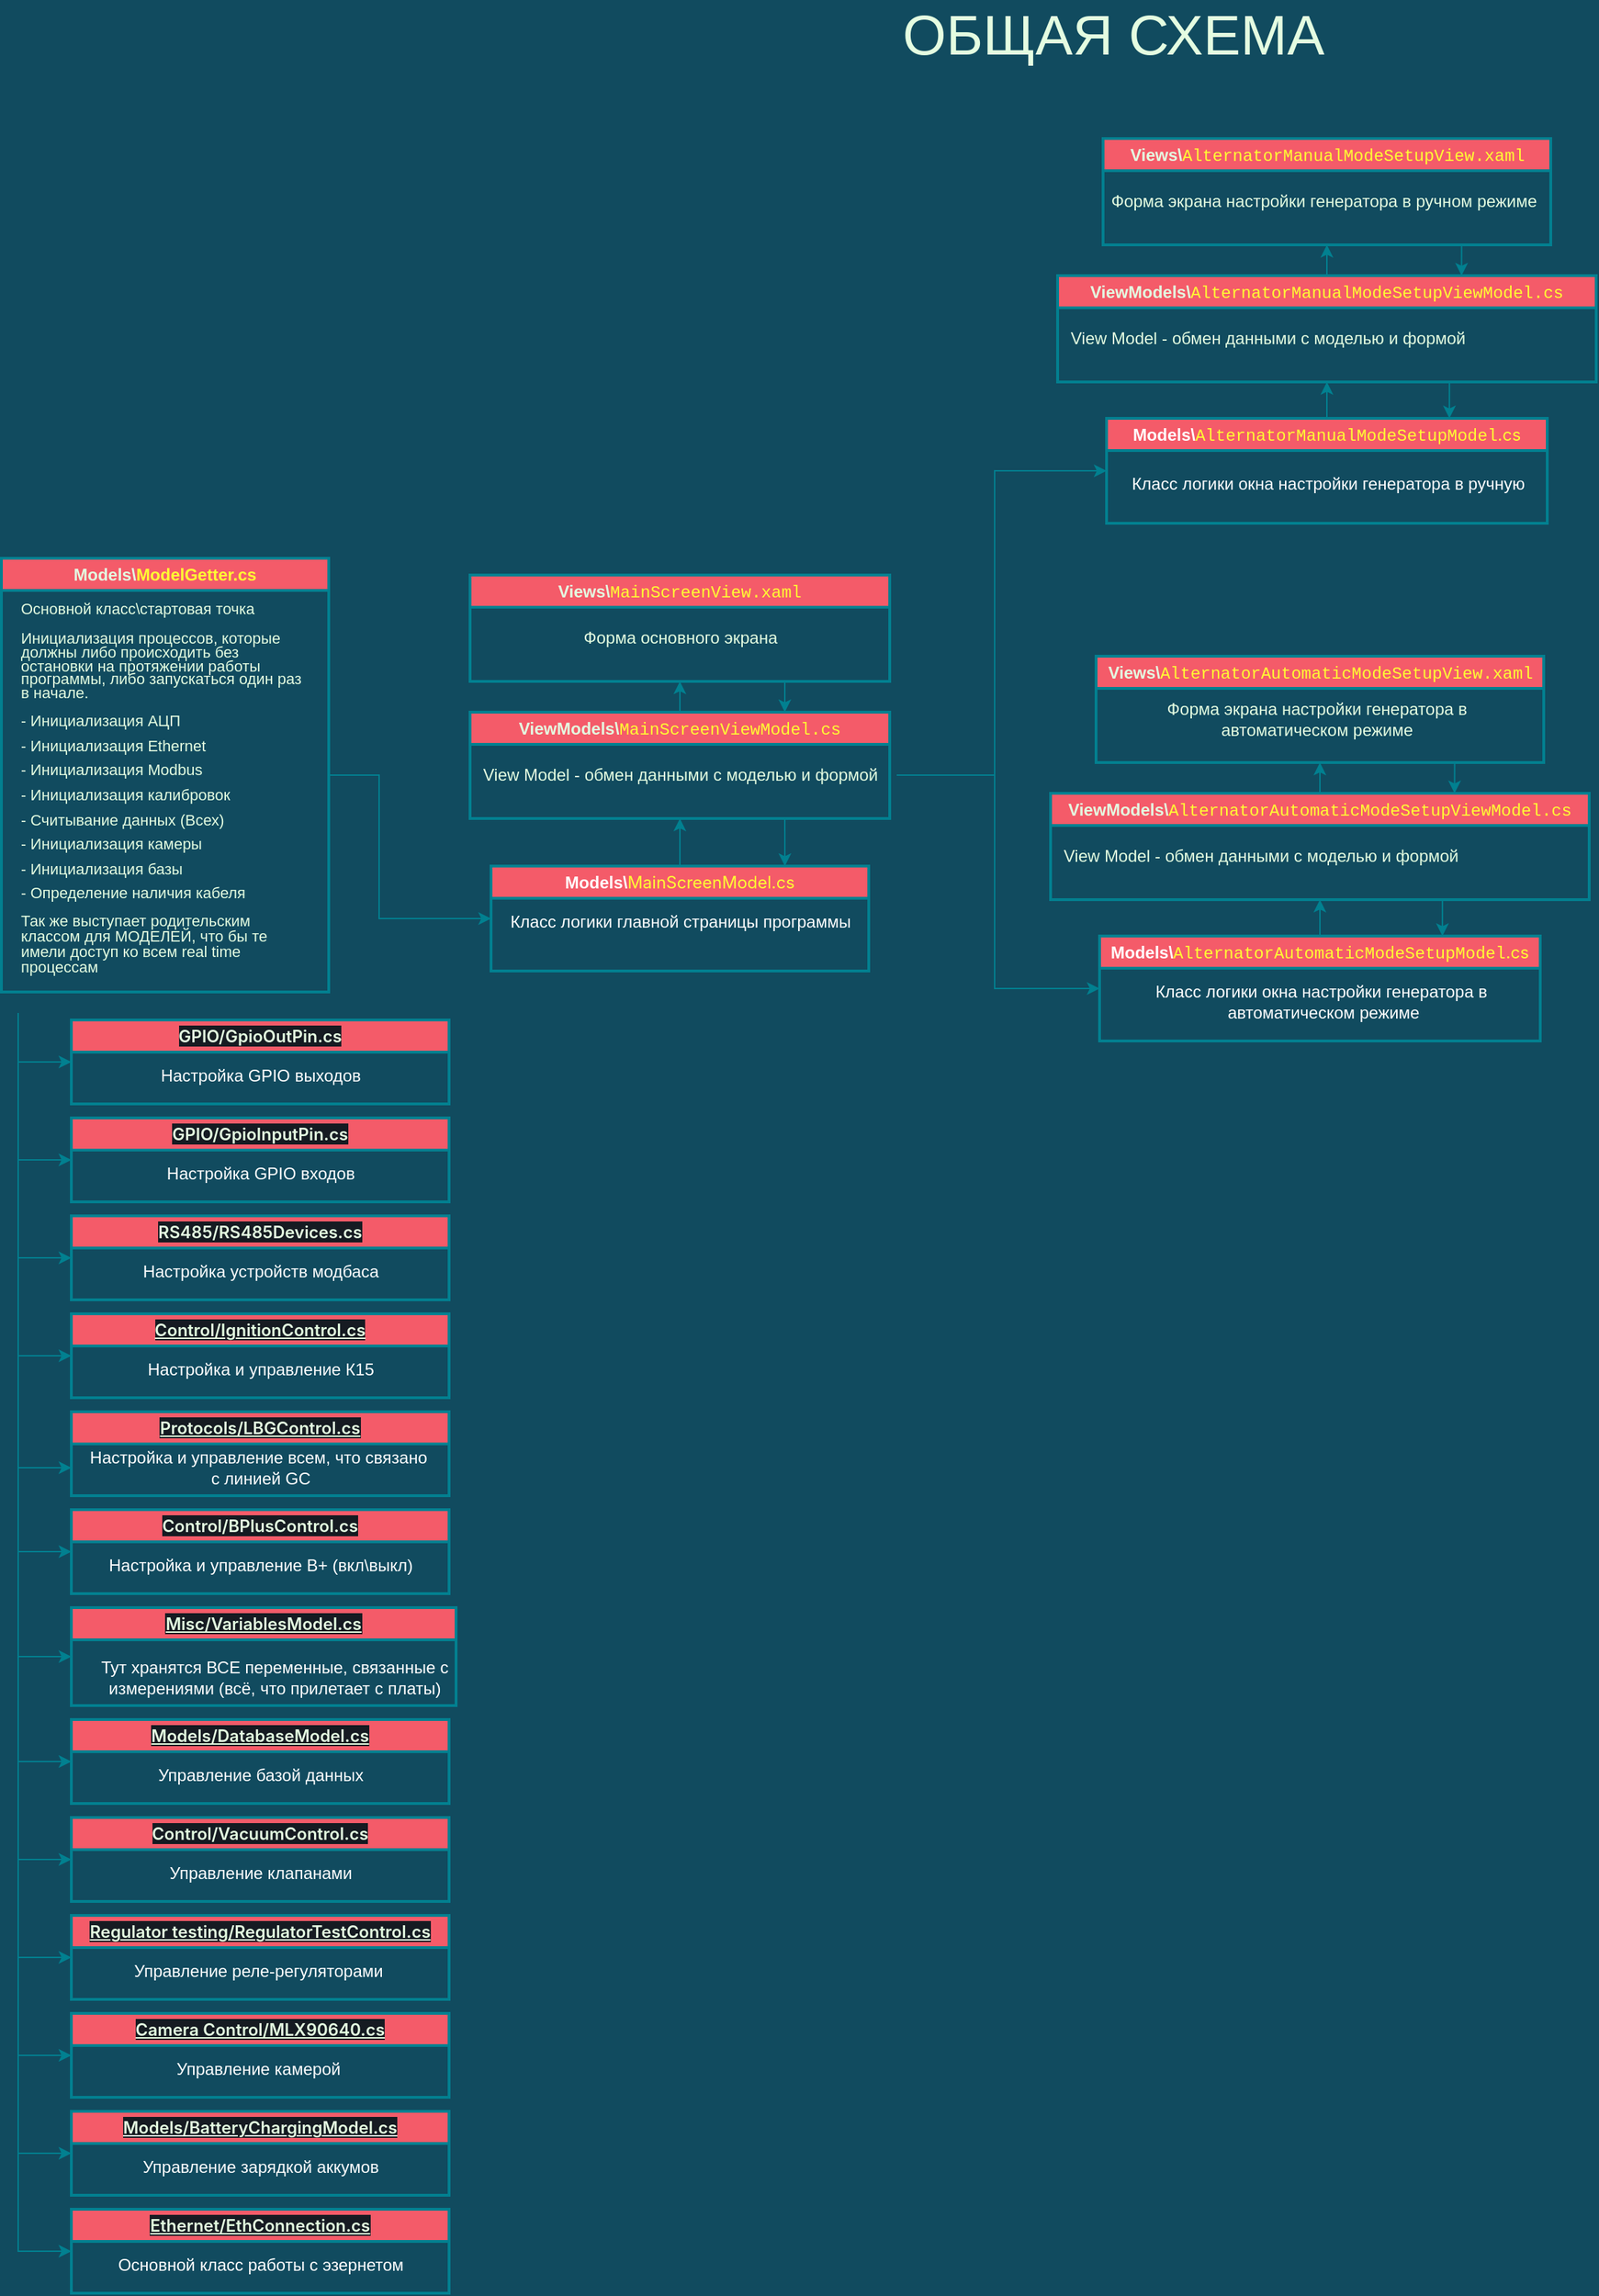 <mxfile version="20.6.0" type="github">
  <diagram id="C5RBs43oDa-KdzZeNtuy" name="Page-1">
    <mxGraphModel dx="2185" dy="756" grid="1" gridSize="10" guides="1" tooltips="1" connect="1" arrows="1" fold="1" page="1" pageScale="1" pageWidth="827" pageHeight="1169" background="#114B5F" math="0" shadow="0">
      <root>
        <mxCell id="WIyWlLk6GJQsqaUBKTNV-0" />
        <mxCell id="WIyWlLk6GJQsqaUBKTNV-1" parent="WIyWlLk6GJQsqaUBKTNV-0" />
        <mxCell id="3y8yjmwaF7QzrDSz1sdv-18" style="edgeStyle=orthogonalEdgeStyle;rounded=0;orthogonalLoop=1;jettySize=auto;html=1;entryX=0;entryY=0.5;entryDx=0;entryDy=0;strokeColor=#028090;fontSize=12;fontColor=#E4FDE1;fillColor=#F45B69;labelBackgroundColor=#114B5F;" edge="1" parent="WIyWlLk6GJQsqaUBKTNV-1" source="3y8yjmwaF7QzrDSz1sdv-8" target="3y8yjmwaF7QzrDSz1sdv-16">
          <mxGeometry relative="1" as="geometry">
            <Array as="points">
              <mxPoint x="-530" y="565" />
              <mxPoint x="-530" y="667" />
            </Array>
          </mxGeometry>
        </mxCell>
        <mxCell id="3y8yjmwaF7QzrDSz1sdv-8" value="Models\&lt;font color=&quot;#ffff33&quot;&gt;ModelGetter.cs&lt;/font&gt;" style="swimlane;whiteSpace=wrap;html=1;strokeColor=#028090;fontColor=#E4FDE1;fillColor=#F45B69;strokeWidth=2;" vertex="1" parent="WIyWlLk6GJQsqaUBKTNV-1">
          <mxGeometry x="-800" y="410" width="234" height="310" as="geometry" />
        </mxCell>
        <mxCell id="3y8yjmwaF7QzrDSz1sdv-11" value="&lt;h1 style=&quot;line-height: 90%; font-size: 11px;&quot;&gt;&lt;span style=&quot;font-weight: 400; text-align: center;&quot;&gt;Основной класс\стартовая точка&lt;/span&gt;&lt;br&gt;&lt;/h1&gt;&lt;p style=&quot;line-height: 90%;&quot;&gt;Инициализация процессов, которые&amp;nbsp; должны либо происходить без остановки на протяжении работы программы, либо запускаться один раз в начале.&lt;/p&gt;&lt;p style=&quot;line-height: 60%;&quot;&gt;- Инициализация АЦП&lt;/p&gt;&lt;p style=&quot;line-height: 60%;&quot;&gt;- Инициализация Ethernet&lt;/p&gt;&lt;p style=&quot;line-height: 60%;&quot;&gt;- Инициализация Modbus&lt;/p&gt;&lt;p style=&quot;line-height: 60%;&quot;&gt;- Инициализация калибровок&lt;/p&gt;&lt;p style=&quot;line-height: 60%;&quot;&gt;- Считывание данных (Всех)&lt;/p&gt;&lt;p style=&quot;line-height: 60%;&quot;&gt;- Инициализация камеры&lt;/p&gt;&lt;p style=&quot;line-height: 60%;&quot;&gt;- Инициализация базы&lt;/p&gt;&lt;p style=&quot;line-height: 60%;&quot;&gt;- Определение наличия кабеля&lt;/p&gt;&lt;p style=&quot;line-height: 100%;&quot;&gt;Так же выступает родительским классом для МОДЕЛЕЙ, что бы те имели доступ ко всем real time процессам&lt;/p&gt;&lt;p style=&quot;line-height: 60%;&quot;&gt;&lt;br&gt;&lt;/p&gt;" style="text;html=1;strokeColor=none;fillColor=none;align=left;verticalAlign=middle;whiteSpace=wrap;rounded=0;strokeWidth=2;fontSize=11;fontColor=#E4FDE1;" vertex="1" parent="3y8yjmwaF7QzrDSz1sdv-8">
          <mxGeometry x="12" y="25" width="210" height="300" as="geometry" />
        </mxCell>
        <mxCell id="3y8yjmwaF7QzrDSz1sdv-14" value="&lt;font style=&quot;font-size: 40px;&quot;&gt;ОБЩАЯ СХЕМА&lt;/font&gt;" style="text;html=1;strokeColor=none;fillColor=none;align=center;verticalAlign=middle;whiteSpace=wrap;rounded=0;strokeWidth=2;fontSize=11;fontColor=#E4FDE1;" vertex="1" parent="WIyWlLk6GJQsqaUBKTNV-1">
          <mxGeometry x="-230" y="20" width="450" height="30" as="geometry" />
        </mxCell>
        <mxCell id="3y8yjmwaF7QzrDSz1sdv-21" style="edgeStyle=orthogonalEdgeStyle;rounded=0;orthogonalLoop=1;jettySize=auto;html=1;entryX=0.5;entryY=1;entryDx=0;entryDy=0;strokeColor=#028090;fontSize=12;fontColor=#E4FDE1;fillColor=#F45B69;labelBackgroundColor=#114B5F;" edge="1" parent="WIyWlLk6GJQsqaUBKTNV-1" source="3y8yjmwaF7QzrDSz1sdv-16" target="3y8yjmwaF7QzrDSz1sdv-20">
          <mxGeometry relative="1" as="geometry" />
        </mxCell>
        <mxCell id="3y8yjmwaF7QzrDSz1sdv-16" value="&lt;font style=&quot;font-size: 12px;&quot;&gt;&lt;font style=&quot;font-size: 12px;&quot; color=&quot;#ffffff&quot;&gt;Models\&lt;/font&gt;&lt;a style=&quot;box-sizing: border-box; text-decoration-line: none; font-family: -apple-system, &amp;quot;system-ui&amp;quot;, &amp;quot;Segoe UI&amp;quot;, &amp;quot;Noto Sans&amp;quot;, Helvetica, Arial, sans-serif, &amp;quot;Apple Color Emoji&amp;quot;, &amp;quot;Segoe UI Emoji&amp;quot;; font-weight: 400; text-align: start;&quot; href=&quot;https://github.com/MSGequipment/MS005-PC/blob/master/MS005/MS005/Models/AlternatorAutomaticModel.cs&quot; data-turbo-frame=&quot;repo-content-turbo-frame&quot; title=&quot;AlternatorAutomaticModel.cs&quot; class=&quot;js-navigation-open Link--primary&quot;&gt;&lt;font color=&quot;#ffff33&quot;&gt;MainScreenModel.cs&lt;/font&gt;&lt;/a&gt;&lt;/font&gt;" style="swimlane;whiteSpace=wrap;html=1;strokeColor=#028090;strokeWidth=2;fontSize=12;fontColor=#E4FDE1;fillColor=#F45B69;" vertex="1" parent="WIyWlLk6GJQsqaUBKTNV-1">
          <mxGeometry x="-450" y="630" width="270" height="75" as="geometry" />
        </mxCell>
        <mxCell id="3y8yjmwaF7QzrDSz1sdv-19" value="&lt;font color=&quot;#ffffff&quot;&gt;Класс логики главной страницы программы&lt;/font&gt;" style="text;html=1;align=center;verticalAlign=middle;resizable=0;points=[];autosize=1;strokeColor=none;fillColor=none;fontSize=12;fontColor=#E4FDE1;" vertex="1" parent="3y8yjmwaF7QzrDSz1sdv-16">
          <mxGeometry y="25" width="270" height="30" as="geometry" />
        </mxCell>
        <mxCell id="3y8yjmwaF7QzrDSz1sdv-35" style="edgeStyle=orthogonalEdgeStyle;rounded=0;orthogonalLoop=1;jettySize=auto;html=1;exitX=0.75;exitY=1;exitDx=0;exitDy=0;entryX=0.778;entryY=0;entryDx=0;entryDy=0;entryPerimeter=0;strokeColor=#028090;fontColor=#FFFF33;fillColor=#F45B69;" edge="1" parent="WIyWlLk6GJQsqaUBKTNV-1" source="3y8yjmwaF7QzrDSz1sdv-20" target="3y8yjmwaF7QzrDSz1sdv-16">
          <mxGeometry relative="1" as="geometry" />
        </mxCell>
        <mxCell id="3y8yjmwaF7QzrDSz1sdv-39" style="edgeStyle=orthogonalEdgeStyle;rounded=0;orthogonalLoop=1;jettySize=auto;html=1;strokeColor=#028090;fontColor=#FFFF33;fillColor=#F45B69;" edge="1" parent="WIyWlLk6GJQsqaUBKTNV-1" source="3y8yjmwaF7QzrDSz1sdv-20" target="3y8yjmwaF7QzrDSz1sdv-37">
          <mxGeometry relative="1" as="geometry" />
        </mxCell>
        <mxCell id="3y8yjmwaF7QzrDSz1sdv-20" value="ViewModels\&lt;span style=&quot;box-sizing: border-box; font-family: ui-monospace, SFMono-Regular, &amp;quot;SF Mono&amp;quot;, Menlo, Consolas, &amp;quot;Liberation Mono&amp;quot;, monospace; font-weight: 400; text-align: start;&quot; class=&quot;pl-en&quot;&gt;&lt;span style=&quot;box-sizing: border-box;&quot; data-hydro-click-hmac=&quot;45081e2ad573fc3797123f1f8df50e1bceb6ab57977eba1e4fc2972629590423&quot; data-hydro-click=&quot;{&amp;quot;event_type&amp;quot;:&amp;quot;code_navigation.click_on_symbol&amp;quot;,&amp;quot;payload&amp;quot;:{&amp;quot;action&amp;quot;:&amp;quot;click_on_symbol&amp;quot;,&amp;quot;repository_id&amp;quot;:252561255,&amp;quot;ref&amp;quot;:&amp;quot;master&amp;quot;,&amp;quot;language&amp;quot;:&amp;quot;C#&amp;quot;,&amp;quot;backend&amp;quot;:&amp;quot;ALEPH_FUZZY&amp;quot;,&amp;quot;code_nav_context&amp;quot;:&amp;quot;BLOB_VIEW&amp;quot;,&amp;quot;retry_backend&amp;quot;:&amp;quot;&amp;quot;,&amp;quot;cross_repo_results_included&amp;quot;:&amp;quot;CROSS_REPO_ENABLED&amp;quot;,&amp;quot;in_repo_result_count&amp;quot;:1,&amp;quot;cross_repo_result_count&amp;quot;:0,&amp;quot;originating_url&amp;quot;:&amp;quot;https://github.com/MSGequipment/MS005-PC/find-definition?q=MainScreenViewModel&amp;amp;blob_path=MS005%2FMS005%2FView+Models%2FMainScreenViewModel.cs&amp;amp;ref=master&amp;amp;language=C%23&amp;amp;row=12&amp;amp;col=17&amp;amp;code_nav_context=BLOB_VIEW&amp;quot;,&amp;quot;user_id&amp;quot;:33692627}}&quot; class=&quot;pl-token&quot;&gt;&lt;font style=&quot;&quot; color=&quot;#ffff33&quot;&gt;MainScreenViewModel&lt;/font&gt;&lt;/span&gt;&lt;/span&gt;&lt;span style=&quot;font-family: ui-monospace, SFMono-Regular, &amp;quot;SF Mono&amp;quot;, Menlo, Consolas, &amp;quot;Liberation Mono&amp;quot;, monospace; font-weight: 400; text-align: start;&quot;&gt;&lt;font style=&quot;&quot; color=&quot;#ffff33&quot;&gt;.cs&lt;/font&gt;&lt;/span&gt;" style="swimlane;whiteSpace=wrap;html=1;labelBackgroundColor=none;strokeColor=#028090;strokeWidth=2;fontSize=12;fontColor=#E4FDE1;fillColor=#F45B69;" vertex="1" parent="WIyWlLk6GJQsqaUBKTNV-1">
          <mxGeometry x="-465" y="520" width="300" height="76" as="geometry">
            <mxRectangle x="-480" y="450" width="270" height="30" as="alternateBounds" />
          </mxGeometry>
        </mxCell>
        <mxCell id="3y8yjmwaF7QzrDSz1sdv-22" value="View Model - обмен данными с моделью и формой" style="text;html=1;align=center;verticalAlign=middle;resizable=0;points=[];autosize=1;strokeColor=none;fillColor=none;fontColor=#E4FDE1;" vertex="1" parent="3y8yjmwaF7QzrDSz1sdv-20">
          <mxGeometry x="-5" y="30" width="310" height="30" as="geometry" />
        </mxCell>
        <mxCell id="3y8yjmwaF7QzrDSz1sdv-40" style="edgeStyle=orthogonalEdgeStyle;rounded=0;orthogonalLoop=1;jettySize=auto;html=1;exitX=0.75;exitY=1;exitDx=0;exitDy=0;entryX=0.75;entryY=0;entryDx=0;entryDy=0;strokeColor=#028090;fontColor=#FFFF33;fillColor=#F45B69;" edge="1" parent="WIyWlLk6GJQsqaUBKTNV-1" source="3y8yjmwaF7QzrDSz1sdv-37" target="3y8yjmwaF7QzrDSz1sdv-20">
          <mxGeometry relative="1" as="geometry" />
        </mxCell>
        <mxCell id="3y8yjmwaF7QzrDSz1sdv-37" value="Views\&lt;span style=&quot;box-sizing: border-box; font-family: ui-monospace, SFMono-Regular, &amp;quot;SF Mono&amp;quot;, Menlo, Consolas, &amp;quot;Liberation Mono&amp;quot;, monospace; font-weight: 400; text-align: start;&quot; class=&quot;pl-en&quot;&gt;&lt;span style=&quot;box-sizing: border-box;&quot; data-hydro-click-hmac=&quot;45081e2ad573fc3797123f1f8df50e1bceb6ab57977eba1e4fc2972629590423&quot; data-hydro-click=&quot;{&amp;quot;event_type&amp;quot;:&amp;quot;code_navigation.click_on_symbol&amp;quot;,&amp;quot;payload&amp;quot;:{&amp;quot;action&amp;quot;:&amp;quot;click_on_symbol&amp;quot;,&amp;quot;repository_id&amp;quot;:252561255,&amp;quot;ref&amp;quot;:&amp;quot;master&amp;quot;,&amp;quot;language&amp;quot;:&amp;quot;C#&amp;quot;,&amp;quot;backend&amp;quot;:&amp;quot;ALEPH_FUZZY&amp;quot;,&amp;quot;code_nav_context&amp;quot;:&amp;quot;BLOB_VIEW&amp;quot;,&amp;quot;retry_backend&amp;quot;:&amp;quot;&amp;quot;,&amp;quot;cross_repo_results_included&amp;quot;:&amp;quot;CROSS_REPO_ENABLED&amp;quot;,&amp;quot;in_repo_result_count&amp;quot;:1,&amp;quot;cross_repo_result_count&amp;quot;:0,&amp;quot;originating_url&amp;quot;:&amp;quot;https://github.com/MSGequipment/MS005-PC/find-definition?q=MainScreenViewModel&amp;amp;blob_path=MS005%2FMS005%2FView+Models%2FMainScreenViewModel.cs&amp;amp;ref=master&amp;amp;language=C%23&amp;amp;row=12&amp;amp;col=17&amp;amp;code_nav_context=BLOB_VIEW&amp;quot;,&amp;quot;user_id&amp;quot;:33692627}}&quot; class=&quot;pl-token&quot;&gt;&lt;font style=&quot;&quot; color=&quot;#ffff33&quot;&gt;MainScreenView&lt;/font&gt;&lt;/span&gt;&lt;/span&gt;&lt;span style=&quot;font-family: ui-monospace, SFMono-Regular, &amp;quot;SF Mono&amp;quot;, Menlo, Consolas, &amp;quot;Liberation Mono&amp;quot;, monospace; font-weight: 400; text-align: start;&quot;&gt;&lt;font style=&quot;&quot; color=&quot;#ffff33&quot;&gt;.xaml&lt;/font&gt;&lt;/span&gt;" style="swimlane;whiteSpace=wrap;html=1;labelBackgroundColor=none;strokeColor=#028090;strokeWidth=2;fontSize=12;fontColor=#E4FDE1;fillColor=#F45B69;" vertex="1" parent="WIyWlLk6GJQsqaUBKTNV-1">
          <mxGeometry x="-465" y="422" width="300" height="76" as="geometry">
            <mxRectangle x="-480" y="450" width="270" height="30" as="alternateBounds" />
          </mxGeometry>
        </mxCell>
        <mxCell id="3y8yjmwaF7QzrDSz1sdv-38" value="Форма основного экрана" style="text;html=1;align=center;verticalAlign=middle;resizable=0;points=[];autosize=1;strokeColor=none;fillColor=none;fontColor=#E4FDE1;" vertex="1" parent="3y8yjmwaF7QzrDSz1sdv-37">
          <mxGeometry x="65" y="30" width="170" height="30" as="geometry" />
        </mxCell>
        <mxCell id="3y8yjmwaF7QzrDSz1sdv-41" value="&lt;a style=&quot;box-sizing: border-box; background-color: rgb(22, 27, 34); font-family: -apple-system, &amp;quot;system-ui&amp;quot;, &amp;quot;Segoe UI&amp;quot;, &amp;quot;Noto Sans&amp;quot;, Helvetica, Arial, sans-serif, &amp;quot;Apple Color Emoji&amp;quot;, &amp;quot;Segoe UI Emoji&amp;quot;; text-align: start; color: var(--color-fg-default)  !important; text-decoration-line: none !important; font-weight: var(--base-text-weight-semibold, 600)  !important;&quot; href=&quot;https://github.com/MSGequipment/MS005-PC/blob/c0dc92c4f5a4eaf558f3153e84f72464c5266e1c/MS005/MS005/GPIO/GpioOutPin.cs#L72&quot; class=&quot;no-underline color-fg-default Link--onHover text-bold&quot;&gt;GPIO/GpioOutPin.cs&lt;/a&gt;" style="swimlane;whiteSpace=wrap;html=1;strokeColor=#028090;strokeWidth=2;fontSize=12;fontColor=#E4FDE1;fillColor=#F45B69;" vertex="1" parent="WIyWlLk6GJQsqaUBKTNV-1">
          <mxGeometry x="-750" y="740" width="270" height="60" as="geometry" />
        </mxCell>
        <mxCell id="3y8yjmwaF7QzrDSz1sdv-42" value="&lt;font color=&quot;#ffffff&quot;&gt;Настройка GPIO выходов&lt;/font&gt;" style="text;html=1;align=center;verticalAlign=middle;resizable=0;points=[];autosize=1;strokeColor=none;fillColor=none;fontSize=12;fontColor=#E4FDE1;" vertex="1" parent="3y8yjmwaF7QzrDSz1sdv-41">
          <mxGeometry x="50" y="25" width="170" height="30" as="geometry" />
        </mxCell>
        <mxCell id="3y8yjmwaF7QzrDSz1sdv-43" value="&lt;a class=&quot;no-underline color-fg-default Link--onHover text-bold&quot; href=&quot;https://github.com/MSGequipment/MS005-PC/blob/c0dc92c4f5a4eaf558f3153e84f72464c5266e1c/MS005/MS005/GPIO/GpioOutPin.cs#L72&quot; style=&quot;box-sizing: border-box; background-color: rgb(22, 27, 34); font-family: -apple-system, &amp;quot;system-ui&amp;quot;, &amp;quot;Segoe UI&amp;quot;, &amp;quot;Noto Sans&amp;quot;, Helvetica, Arial, sans-serif, &amp;quot;Apple Color Emoji&amp;quot;, &amp;quot;Segoe UI Emoji&amp;quot;; text-align: start; color: var(--color-fg-default)  !important; text-decoration-line: none !important; font-weight: var(--base-text-weight-semibold, 600)  !important;&quot;&gt;GPIO/GpioInputPin.cs&lt;/a&gt;" style="swimlane;whiteSpace=wrap;html=1;strokeColor=#028090;strokeWidth=2;fontSize=12;fontColor=#E4FDE1;fillColor=#F45B69;" vertex="1" parent="WIyWlLk6GJQsqaUBKTNV-1">
          <mxGeometry x="-750" y="810" width="270" height="60" as="geometry" />
        </mxCell>
        <mxCell id="3y8yjmwaF7QzrDSz1sdv-44" value="&lt;font color=&quot;#ffffff&quot;&gt;Настройка GPIO входов&lt;/font&gt;" style="text;html=1;align=center;verticalAlign=middle;resizable=0;points=[];autosize=1;strokeColor=none;fillColor=none;fontSize=12;fontColor=#E4FDE1;" vertex="1" parent="3y8yjmwaF7QzrDSz1sdv-43">
          <mxGeometry x="55" y="25" width="160" height="30" as="geometry" />
        </mxCell>
        <mxCell id="3y8yjmwaF7QzrDSz1sdv-45" value="&lt;a style=&quot;box-sizing: border-box; background-color: rgb(22, 27, 34); font-family: -apple-system, &amp;quot;system-ui&amp;quot;, &amp;quot;Segoe UI&amp;quot;, &amp;quot;Noto Sans&amp;quot;, Helvetica, Arial, sans-serif, &amp;quot;Apple Color Emoji&amp;quot;, &amp;quot;Segoe UI Emoji&amp;quot;; text-align: start; color: var(--color-fg-default)  !important; text-decoration-line: none !important; font-weight: var(--base-text-weight-semibold, 600)  !important;&quot; href=&quot;https://github.com/MSGequipment/MS005-PC/blob/c0dc92c4f5a4eaf558f3153e84f72464c5266e1c/MS005/MS005/RS485/RS485Devices.cs#L10&quot; class=&quot;no-underline color-fg-default Link--onHover text-bold&quot;&gt;RS485/RS485Devices.cs&lt;/a&gt;" style="swimlane;whiteSpace=wrap;html=1;strokeColor=#028090;strokeWidth=2;fontSize=12;fontColor=#E4FDE1;fillColor=#F45B69;" vertex="1" parent="WIyWlLk6GJQsqaUBKTNV-1">
          <mxGeometry x="-750" y="880" width="270" height="60" as="geometry" />
        </mxCell>
        <mxCell id="3y8yjmwaF7QzrDSz1sdv-46" value="&lt;font color=&quot;#ffffff&quot;&gt;Настройка устройств модбаса&lt;/font&gt;" style="text;html=1;align=center;verticalAlign=middle;resizable=0;points=[];autosize=1;strokeColor=none;fillColor=none;fontSize=12;fontColor=#E4FDE1;" vertex="1" parent="3y8yjmwaF7QzrDSz1sdv-45">
          <mxGeometry x="35" y="25" width="200" height="30" as="geometry" />
        </mxCell>
        <mxCell id="3y8yjmwaF7QzrDSz1sdv-47" value="&lt;a style=&quot;box-sizing: border-box; background-color: rgb(22, 27, 34); cursor: pointer; font-family: -apple-system, &amp;quot;system-ui&amp;quot;, &amp;quot;Segoe UI&amp;quot;, &amp;quot;Noto Sans&amp;quot;, Helvetica, Arial, sans-serif, &amp;quot;Apple Color Emoji&amp;quot;, &amp;quot;Segoe UI Emoji&amp;quot;; text-align: start; color: var(--color-accent-fg)  !important; font-weight: var(--base-text-weight-semibold, 600)  !important;&quot; href=&quot;https://github.com/MSGequipment/MS005-PC/blob/c0dc92c4f5a4eaf558f3153e84f72464c5266e1c/MS005/MS005/Control/IgnitionControl.cs#L12&quot; class=&quot;no-underline color-fg-default Link--onHover text-bold&quot;&gt;Control/IgnitionControl.cs&lt;/a&gt;" style="swimlane;whiteSpace=wrap;html=1;strokeColor=#028090;strokeWidth=2;fontSize=12;fontColor=#E4FDE1;fillColor=#F45B69;" vertex="1" parent="WIyWlLk6GJQsqaUBKTNV-1">
          <mxGeometry x="-750" y="950" width="270" height="60" as="geometry" />
        </mxCell>
        <mxCell id="3y8yjmwaF7QzrDSz1sdv-48" value="&lt;font color=&quot;#ffffff&quot;&gt;Настройка и управление К15&lt;/font&gt;" style="text;html=1;align=center;verticalAlign=middle;resizable=0;points=[];autosize=1;strokeColor=none;fillColor=none;fontSize=12;fontColor=#E4FDE1;" vertex="1" parent="3y8yjmwaF7QzrDSz1sdv-47">
          <mxGeometry x="40" y="25" width="190" height="30" as="geometry" />
        </mxCell>
        <mxCell id="3y8yjmwaF7QzrDSz1sdv-49" value="&lt;a style=&quot;box-sizing: border-box; background-color: rgb(22, 27, 34); cursor: pointer; font-family: -apple-system, &amp;quot;system-ui&amp;quot;, &amp;quot;Segoe UI&amp;quot;, &amp;quot;Noto Sans&amp;quot;, Helvetica, Arial, sans-serif, &amp;quot;Apple Color Emoji&amp;quot;, &amp;quot;Segoe UI Emoji&amp;quot;; text-align: start; color: var(--color-accent-fg)  !important; font-weight: var(--base-text-weight-semibold, 600)  !important;&quot; href=&quot;https://github.com/MSGequipment/MS005-PC/blob/c0dc92c4f5a4eaf558f3153e84f72464c5266e1c/MS005/MS005/Protocols/LBGControl.cs#L27&quot; class=&quot;no-underline color-fg-default Link--onHover text-bold&quot;&gt;Protocols/LBGControl.cs&lt;/a&gt;" style="swimlane;whiteSpace=wrap;html=1;strokeColor=#028090;strokeWidth=2;fontSize=12;fontColor=#E4FDE1;fillColor=#F45B69;" vertex="1" parent="WIyWlLk6GJQsqaUBKTNV-1">
          <mxGeometry x="-750" y="1020" width="270" height="60" as="geometry" />
        </mxCell>
        <mxCell id="3y8yjmwaF7QzrDSz1sdv-50" value="&lt;font color=&quot;#ffffff&quot;&gt;Настройка и управление всем, что связано&amp;nbsp;&lt;br&gt;с линией GC&lt;br&gt;&lt;/font&gt;" style="text;html=1;align=center;verticalAlign=middle;resizable=0;points=[];autosize=1;strokeColor=none;fillColor=none;fontSize=12;fontColor=#E4FDE1;" vertex="1" parent="3y8yjmwaF7QzrDSz1sdv-49">
          <mxGeometry y="20" width="270" height="40" as="geometry" />
        </mxCell>
        <mxCell id="3y8yjmwaF7QzrDSz1sdv-51" value="&lt;a style=&quot;box-sizing: border-box; background-color: rgb(22, 27, 34); font-family: -apple-system, &amp;quot;system-ui&amp;quot;, &amp;quot;Segoe UI&amp;quot;, &amp;quot;Noto Sans&amp;quot;, Helvetica, Arial, sans-serif, &amp;quot;Apple Color Emoji&amp;quot;, &amp;quot;Segoe UI Emoji&amp;quot;; text-align: start; color: var(--color-fg-default)  !important; text-decoration-line: none !important; font-weight: var(--base-text-weight-semibold, 600)  !important;&quot; href=&quot;https://github.com/MSGequipment/MS005-PC/blob/c0dc92c4f5a4eaf558f3153e84f72464c5266e1c/MS005/MS005/Control/BPlusControl.cs#L11&quot; class=&quot;no-underline color-fg-default Link--onHover text-bold&quot;&gt;Control/BPlusControl.cs&lt;/a&gt;" style="swimlane;whiteSpace=wrap;html=1;strokeColor=#028090;strokeWidth=2;fontSize=12;fontColor=#E4FDE1;fillColor=#F45B69;" vertex="1" parent="WIyWlLk6GJQsqaUBKTNV-1">
          <mxGeometry x="-750" y="1090" width="270" height="60" as="geometry" />
        </mxCell>
        <mxCell id="3y8yjmwaF7QzrDSz1sdv-52" value="&lt;font color=&quot;#ffffff&quot;&gt;Настройка и управление В+ (вкл\выкл)&lt;br&gt;&lt;/font&gt;" style="text;html=1;align=center;verticalAlign=middle;resizable=0;points=[];autosize=1;strokeColor=none;fillColor=none;fontSize=12;fontColor=#E4FDE1;" vertex="1" parent="3y8yjmwaF7QzrDSz1sdv-51">
          <mxGeometry x="10" y="25" width="250" height="30" as="geometry" />
        </mxCell>
        <mxCell id="3y8yjmwaF7QzrDSz1sdv-53" value="&lt;a style=&quot;box-sizing: border-box; background-color: rgb(22, 27, 34); cursor: pointer; font-family: -apple-system, &amp;quot;system-ui&amp;quot;, &amp;quot;Segoe UI&amp;quot;, &amp;quot;Noto Sans&amp;quot;, Helvetica, Arial, sans-serif, &amp;quot;Apple Color Emoji&amp;quot;, &amp;quot;Segoe UI Emoji&amp;quot;; text-align: start; color: var(--color-accent-fg)  !important; font-weight: var(--base-text-weight-semibold, 600)  !important;&quot; href=&quot;https://github.com/MSGequipment/MS005-PC/blob/c0dc92c4f5a4eaf558f3153e84f72464c5266e1c/MS005/MS005/Misc/VariablesModel.cs#L19&quot; class=&quot;no-underline color-fg-default Link--onHover text-bold&quot;&gt;Misc/VariablesModel.cs&lt;/a&gt;" style="swimlane;whiteSpace=wrap;html=1;strokeColor=#028090;strokeWidth=2;fontSize=12;fontColor=#E4FDE1;fillColor=#F45B69;" vertex="1" parent="WIyWlLk6GJQsqaUBKTNV-1">
          <mxGeometry x="-750" y="1160" width="275" height="70" as="geometry" />
        </mxCell>
        <mxCell id="3y8yjmwaF7QzrDSz1sdv-55" value="&lt;font color=&quot;#ffffff&quot;&gt;Тут хранятся ВСЕ переменные, связанные с&lt;br&gt;измерениями (всё, что прилетает с платы)&lt;br&gt;&lt;/font&gt;" style="text;html=1;align=center;verticalAlign=middle;resizable=0;points=[];autosize=1;strokeColor=none;fillColor=none;fontSize=12;fontColor=#E4FDE1;" vertex="1" parent="WIyWlLk6GJQsqaUBKTNV-1">
          <mxGeometry x="-745" y="1190" width="280" height="40" as="geometry" />
        </mxCell>
        <mxCell id="3y8yjmwaF7QzrDSz1sdv-57" value="&lt;a style=&quot;box-sizing: border-box; background-color: rgb(22, 27, 34); cursor: pointer; font-family: -apple-system, &amp;quot;system-ui&amp;quot;, &amp;quot;Segoe UI&amp;quot;, &amp;quot;Noto Sans&amp;quot;, Helvetica, Arial, sans-serif, &amp;quot;Apple Color Emoji&amp;quot;, &amp;quot;Segoe UI Emoji&amp;quot;; text-align: start; color: var(--color-accent-fg)  !important; font-weight: var(--base-text-weight-semibold, 600)  !important;&quot; href=&quot;https://github.com/MSGequipment/MS005-PC/blob/c0dc92c4f5a4eaf558f3153e84f72464c5266e1c/MS005/MS005/Models/DatabaseModel.cs#L29&quot; class=&quot;no-underline color-fg-default Link--onHover text-bold&quot;&gt;Models/DatabaseModel.cs&lt;/a&gt;" style="swimlane;whiteSpace=wrap;html=1;strokeColor=#028090;strokeWidth=2;fontSize=12;fontColor=#E4FDE1;fillColor=#F45B69;" vertex="1" parent="WIyWlLk6GJQsqaUBKTNV-1">
          <mxGeometry x="-750" y="1240" width="270" height="60" as="geometry" />
        </mxCell>
        <mxCell id="3y8yjmwaF7QzrDSz1sdv-58" value="&lt;font color=&quot;#ffffff&quot;&gt;Управление базой данных&lt;br&gt;&lt;/font&gt;" style="text;html=1;align=center;verticalAlign=middle;resizable=0;points=[];autosize=1;strokeColor=none;fillColor=none;fontSize=12;fontColor=#E4FDE1;" vertex="1" parent="3y8yjmwaF7QzrDSz1sdv-57">
          <mxGeometry x="50" y="25" width="170" height="30" as="geometry" />
        </mxCell>
        <mxCell id="3y8yjmwaF7QzrDSz1sdv-59" value="&lt;a style=&quot;box-sizing: border-box; background-color: rgb(22, 27, 34); font-family: -apple-system, &amp;quot;system-ui&amp;quot;, &amp;quot;Segoe UI&amp;quot;, &amp;quot;Noto Sans&amp;quot;, Helvetica, Arial, sans-serif, &amp;quot;Apple Color Emoji&amp;quot;, &amp;quot;Segoe UI Emoji&amp;quot;; text-align: start; color: var(--color-fg-default)  !important; text-decoration-line: none !important; font-weight: var(--base-text-weight-semibold, 600)  !important;&quot; href=&quot;https://github.com/MSGequipment/MS005-PC/blob/c0dc92c4f5a4eaf558f3153e84f72464c5266e1c/MS005/MS005/Control/VacuumControl.cs#L18&quot; class=&quot;no-underline color-fg-default Link--onHover text-bold&quot;&gt;Control/VacuumControl.cs&lt;/a&gt;" style="swimlane;whiteSpace=wrap;html=1;strokeColor=#028090;strokeWidth=2;fontSize=12;fontColor=#E4FDE1;fillColor=#F45B69;" vertex="1" parent="WIyWlLk6GJQsqaUBKTNV-1">
          <mxGeometry x="-750" y="1310" width="270" height="60" as="geometry" />
        </mxCell>
        <mxCell id="3y8yjmwaF7QzrDSz1sdv-60" value="&lt;font color=&quot;#ffffff&quot;&gt;Управление клапанами&lt;br&gt;&lt;/font&gt;" style="text;html=1;align=center;verticalAlign=middle;resizable=0;points=[];autosize=1;strokeColor=none;fillColor=none;fontSize=12;fontColor=#E4FDE1;" vertex="1" parent="3y8yjmwaF7QzrDSz1sdv-59">
          <mxGeometry x="55" y="25" width="160" height="30" as="geometry" />
        </mxCell>
        <mxCell id="3y8yjmwaF7QzrDSz1sdv-61" value="&lt;a style=&quot;box-sizing: border-box; background-color: rgb(22, 27, 34); cursor: pointer; font-family: -apple-system, &amp;quot;system-ui&amp;quot;, &amp;quot;Segoe UI&amp;quot;, &amp;quot;Noto Sans&amp;quot;, Helvetica, Arial, sans-serif, &amp;quot;Apple Color Emoji&amp;quot;, &amp;quot;Segoe UI Emoji&amp;quot;; text-align: start; color: var(--color-accent-fg)  !important; font-weight: var(--base-text-weight-semibold, 600)  !important;&quot; href=&quot;https://github.com/MSGequipment/MS005-PC/blob/c0dc92c4f5a4eaf558f3153e84f72464c5266e1c/MS005/MS005/Regulator%20testing/RegulatorTestControl.cs#L18&quot; class=&quot;no-underline color-fg-default Link--onHover text-bold&quot;&gt;Regulator testing/RegulatorTestControl.cs&lt;/a&gt;" style="swimlane;whiteSpace=wrap;html=1;strokeColor=#028090;strokeWidth=2;fontSize=12;fontColor=#E4FDE1;fillColor=#F45B69;" vertex="1" parent="WIyWlLk6GJQsqaUBKTNV-1">
          <mxGeometry x="-750" y="1380" width="270" height="60" as="geometry" />
        </mxCell>
        <mxCell id="3y8yjmwaF7QzrDSz1sdv-62" value="&lt;font color=&quot;#ffffff&quot;&gt;Управление реле-регуляторами&amp;nbsp;&lt;br&gt;&lt;/font&gt;" style="text;html=1;align=center;verticalAlign=middle;resizable=0;points=[];autosize=1;strokeColor=none;fillColor=none;fontSize=12;fontColor=#E4FDE1;" vertex="1" parent="3y8yjmwaF7QzrDSz1sdv-61">
          <mxGeometry x="30" y="25" width="210" height="30" as="geometry" />
        </mxCell>
        <mxCell id="3y8yjmwaF7QzrDSz1sdv-63" value="&lt;a style=&quot;box-sizing: border-box; background-color: rgb(22, 27, 34); cursor: pointer; font-family: -apple-system, &amp;quot;system-ui&amp;quot;, &amp;quot;Segoe UI&amp;quot;, &amp;quot;Noto Sans&amp;quot;, Helvetica, Arial, sans-serif, &amp;quot;Apple Color Emoji&amp;quot;, &amp;quot;Segoe UI Emoji&amp;quot;; text-align: start; color: var(--color-accent-fg)  !important; font-weight: var(--base-text-weight-semibold, 600)  !important;&quot; href=&quot;https://github.com/MSGequipment/MS005-PC/blob/c0dc92c4f5a4eaf558f3153e84f72464c5266e1c/MS005/MS005/Camera%20Control/MLX90640.cs#L50&quot; class=&quot;no-underline color-fg-default Link--onHover text-bold&quot;&gt;Camera Control/MLX90640.cs&lt;/a&gt;" style="swimlane;whiteSpace=wrap;html=1;strokeColor=#028090;strokeWidth=2;fontSize=12;fontColor=#E4FDE1;fillColor=#F45B69;" vertex="1" parent="WIyWlLk6GJQsqaUBKTNV-1">
          <mxGeometry x="-750" y="1450" width="270" height="60" as="geometry" />
        </mxCell>
        <mxCell id="3y8yjmwaF7QzrDSz1sdv-64" value="&lt;font color=&quot;#ffffff&quot;&gt;Управление камерой&amp;nbsp;&lt;br&gt;&lt;/font&gt;" style="text;html=1;align=center;verticalAlign=middle;resizable=0;points=[];autosize=1;strokeColor=none;fillColor=none;fontSize=12;fontColor=#E4FDE1;" vertex="1" parent="3y8yjmwaF7QzrDSz1sdv-63">
          <mxGeometry x="60" y="25" width="150" height="30" as="geometry" />
        </mxCell>
        <mxCell id="3y8yjmwaF7QzrDSz1sdv-65" value="&lt;a style=&quot;box-sizing: border-box; background-color: rgb(22, 27, 34); cursor: pointer; font-family: -apple-system, &amp;quot;system-ui&amp;quot;, &amp;quot;Segoe UI&amp;quot;, &amp;quot;Noto Sans&amp;quot;, Helvetica, Arial, sans-serif, &amp;quot;Apple Color Emoji&amp;quot;, &amp;quot;Segoe UI Emoji&amp;quot;; text-align: start; color: var(--color-accent-fg)  !important; font-weight: var(--base-text-weight-semibold, 600)  !important;&quot; href=&quot;https://github.com/MSGequipment/MS005-PC/blob/c0dc92c4f5a4eaf558f3153e84f72464c5266e1c/MS005/MS005/Models/BatteryChargingModel.cs#L13&quot; class=&quot;no-underline color-fg-default Link--onHover text-bold&quot;&gt;Models/BatteryChargingModel.cs&lt;/a&gt;" style="swimlane;whiteSpace=wrap;html=1;strokeColor=#028090;strokeWidth=2;fontSize=12;fontColor=#E4FDE1;fillColor=#F45B69;" vertex="1" parent="WIyWlLk6GJQsqaUBKTNV-1">
          <mxGeometry x="-750" y="1520" width="270" height="60" as="geometry" />
        </mxCell>
        <mxCell id="3y8yjmwaF7QzrDSz1sdv-66" value="&lt;font color=&quot;#ffffff&quot;&gt;Управление зарядкой аккумов&lt;br&gt;&lt;/font&gt;" style="text;html=1;align=center;verticalAlign=middle;resizable=0;points=[];autosize=1;strokeColor=none;fillColor=none;fontSize=12;fontColor=#E4FDE1;" vertex="1" parent="3y8yjmwaF7QzrDSz1sdv-65">
          <mxGeometry x="35" y="25" width="200" height="30" as="geometry" />
        </mxCell>
        <mxCell id="3y8yjmwaF7QzrDSz1sdv-67" style="edgeStyle=orthogonalEdgeStyle;rounded=0;orthogonalLoop=1;jettySize=auto;html=1;exitX=0;exitY=1;exitDx=0;exitDy=0;entryX=0;entryY=0.5;entryDx=0;entryDy=0;strokeColor=#028090;fontColor=#FFFF33;fillColor=#F45B69;" edge="1" parent="WIyWlLk6GJQsqaUBKTNV-1" source="3y8yjmwaF7QzrDSz1sdv-11" target="3y8yjmwaF7QzrDSz1sdv-41">
          <mxGeometry relative="1" as="geometry" />
        </mxCell>
        <mxCell id="3y8yjmwaF7QzrDSz1sdv-68" style="edgeStyle=orthogonalEdgeStyle;rounded=0;orthogonalLoop=1;jettySize=auto;html=1;exitX=0;exitY=1;exitDx=0;exitDy=0;entryX=0;entryY=0.5;entryDx=0;entryDy=0;strokeColor=#028090;fontColor=#FFFF33;fillColor=#F45B69;" edge="1" parent="WIyWlLk6GJQsqaUBKTNV-1" source="3y8yjmwaF7QzrDSz1sdv-11" target="3y8yjmwaF7QzrDSz1sdv-43">
          <mxGeometry relative="1" as="geometry" />
        </mxCell>
        <mxCell id="3y8yjmwaF7QzrDSz1sdv-69" style="edgeStyle=orthogonalEdgeStyle;rounded=0;orthogonalLoop=1;jettySize=auto;html=1;exitX=0;exitY=1;exitDx=0;exitDy=0;entryX=0;entryY=0.5;entryDx=0;entryDy=0;strokeColor=#028090;fontColor=#FFFF33;fillColor=#F45B69;" edge="1" parent="WIyWlLk6GJQsqaUBKTNV-1" source="3y8yjmwaF7QzrDSz1sdv-11" target="3y8yjmwaF7QzrDSz1sdv-45">
          <mxGeometry relative="1" as="geometry" />
        </mxCell>
        <mxCell id="3y8yjmwaF7QzrDSz1sdv-70" value="&lt;a style=&quot;box-sizing: border-box; background-color: rgb(22, 27, 34); cursor: pointer; font-family: -apple-system, &amp;quot;system-ui&amp;quot;, &amp;quot;Segoe UI&amp;quot;, &amp;quot;Noto Sans&amp;quot;, Helvetica, Arial, sans-serif, &amp;quot;Apple Color Emoji&amp;quot;, &amp;quot;Segoe UI Emoji&amp;quot;; text-align: start; color: var(--color-accent-fg)  !important; font-weight: var(--base-text-weight-semibold, 600)  !important;&quot; href=&quot;https://github.com/MSGequipment/MS005-PC/blob/c0dc92c4f5a4eaf558f3153e84f72464c5266e1c/MS005/MS005/Ethernet/EthConnection.cs#L15&quot; class=&quot;no-underline color-fg-default Link--onHover text-bold&quot;&gt;Ethernet/EthConnection.cs&lt;/a&gt;" style="swimlane;whiteSpace=wrap;html=1;strokeColor=#028090;strokeWidth=2;fontSize=12;fontColor=#E4FDE1;fillColor=#F45B69;" vertex="1" parent="WIyWlLk6GJQsqaUBKTNV-1">
          <mxGeometry x="-750" y="1590" width="270" height="60" as="geometry" />
        </mxCell>
        <mxCell id="3y8yjmwaF7QzrDSz1sdv-71" value="&lt;font color=&quot;#ffffff&quot;&gt;Основной класс работы с эзернетом&lt;br&gt;&lt;/font&gt;" style="text;html=1;align=center;verticalAlign=middle;resizable=0;points=[];autosize=1;strokeColor=none;fillColor=none;fontSize=12;fontColor=#E4FDE1;" vertex="1" parent="3y8yjmwaF7QzrDSz1sdv-70">
          <mxGeometry x="20" y="25" width="230" height="30" as="geometry" />
        </mxCell>
        <mxCell id="3y8yjmwaF7QzrDSz1sdv-72" style="edgeStyle=orthogonalEdgeStyle;rounded=0;orthogonalLoop=1;jettySize=auto;html=1;exitX=0;exitY=1;exitDx=0;exitDy=0;entryX=0;entryY=0.5;entryDx=0;entryDy=0;strokeColor=#028090;fontColor=#FFFF33;fillColor=#F45B69;" edge="1" parent="WIyWlLk6GJQsqaUBKTNV-1" source="3y8yjmwaF7QzrDSz1sdv-11" target="3y8yjmwaF7QzrDSz1sdv-47">
          <mxGeometry relative="1" as="geometry" />
        </mxCell>
        <mxCell id="3y8yjmwaF7QzrDSz1sdv-75" style="edgeStyle=orthogonalEdgeStyle;rounded=0;orthogonalLoop=1;jettySize=auto;html=1;exitX=0;exitY=1;exitDx=0;exitDy=0;entryX=0;entryY=0.5;entryDx=0;entryDy=0;entryPerimeter=0;strokeColor=#028090;fontColor=#FFFF33;fillColor=#F45B69;" edge="1" parent="WIyWlLk6GJQsqaUBKTNV-1" source="3y8yjmwaF7QzrDSz1sdv-11" target="3y8yjmwaF7QzrDSz1sdv-50">
          <mxGeometry relative="1" as="geometry" />
        </mxCell>
        <mxCell id="3y8yjmwaF7QzrDSz1sdv-76" style="edgeStyle=orthogonalEdgeStyle;rounded=0;orthogonalLoop=1;jettySize=auto;html=1;exitX=0;exitY=1;exitDx=0;exitDy=0;entryX=0;entryY=0.5;entryDx=0;entryDy=0;strokeColor=#028090;fontColor=#FFFF33;fillColor=#F45B69;" edge="1" parent="WIyWlLk6GJQsqaUBKTNV-1" source="3y8yjmwaF7QzrDSz1sdv-11" target="3y8yjmwaF7QzrDSz1sdv-51">
          <mxGeometry relative="1" as="geometry" />
        </mxCell>
        <mxCell id="3y8yjmwaF7QzrDSz1sdv-77" style="edgeStyle=orthogonalEdgeStyle;rounded=0;orthogonalLoop=1;jettySize=auto;html=1;exitX=0;exitY=1;exitDx=0;exitDy=0;entryX=0;entryY=0.5;entryDx=0;entryDy=0;strokeColor=#028090;fontColor=#FFFF33;fillColor=#F45B69;" edge="1" parent="WIyWlLk6GJQsqaUBKTNV-1" source="3y8yjmwaF7QzrDSz1sdv-11" target="3y8yjmwaF7QzrDSz1sdv-53">
          <mxGeometry relative="1" as="geometry" />
        </mxCell>
        <mxCell id="3y8yjmwaF7QzrDSz1sdv-78" style="edgeStyle=orthogonalEdgeStyle;rounded=0;orthogonalLoop=1;jettySize=auto;html=1;exitX=0;exitY=1;exitDx=0;exitDy=0;entryX=0;entryY=0.5;entryDx=0;entryDy=0;strokeColor=#028090;fontColor=#FFFF33;fillColor=#F45B69;" edge="1" parent="WIyWlLk6GJQsqaUBKTNV-1" source="3y8yjmwaF7QzrDSz1sdv-11" target="3y8yjmwaF7QzrDSz1sdv-57">
          <mxGeometry relative="1" as="geometry" />
        </mxCell>
        <mxCell id="3y8yjmwaF7QzrDSz1sdv-79" style="edgeStyle=orthogonalEdgeStyle;rounded=0;orthogonalLoop=1;jettySize=auto;html=1;exitX=0;exitY=1;exitDx=0;exitDy=0;entryX=0;entryY=0.5;entryDx=0;entryDy=0;strokeColor=#028090;fontColor=#FFFF33;fillColor=#F45B69;" edge="1" parent="WIyWlLk6GJQsqaUBKTNV-1" source="3y8yjmwaF7QzrDSz1sdv-11" target="3y8yjmwaF7QzrDSz1sdv-59">
          <mxGeometry relative="1" as="geometry" />
        </mxCell>
        <mxCell id="3y8yjmwaF7QzrDSz1sdv-80" style="edgeStyle=orthogonalEdgeStyle;rounded=0;orthogonalLoop=1;jettySize=auto;html=1;exitX=0;exitY=1;exitDx=0;exitDy=0;entryX=0;entryY=0.5;entryDx=0;entryDy=0;strokeColor=#028090;fontColor=#FFFF33;fillColor=#F45B69;" edge="1" parent="WIyWlLk6GJQsqaUBKTNV-1" source="3y8yjmwaF7QzrDSz1sdv-11" target="3y8yjmwaF7QzrDSz1sdv-70">
          <mxGeometry relative="1" as="geometry" />
        </mxCell>
        <mxCell id="3y8yjmwaF7QzrDSz1sdv-81" style="edgeStyle=orthogonalEdgeStyle;rounded=0;orthogonalLoop=1;jettySize=auto;html=1;exitX=0;exitY=1;exitDx=0;exitDy=0;entryX=0;entryY=0.5;entryDx=0;entryDy=0;strokeColor=#028090;fontColor=#FFFF33;fillColor=#F45B69;" edge="1" parent="WIyWlLk6GJQsqaUBKTNV-1" source="3y8yjmwaF7QzrDSz1sdv-11" target="3y8yjmwaF7QzrDSz1sdv-65">
          <mxGeometry relative="1" as="geometry" />
        </mxCell>
        <mxCell id="3y8yjmwaF7QzrDSz1sdv-82" style="edgeStyle=orthogonalEdgeStyle;rounded=0;orthogonalLoop=1;jettySize=auto;html=1;exitX=0;exitY=1;exitDx=0;exitDy=0;entryX=0;entryY=0.5;entryDx=0;entryDy=0;strokeColor=#028090;fontColor=#FFFF33;fillColor=#F45B69;" edge="1" parent="WIyWlLk6GJQsqaUBKTNV-1" source="3y8yjmwaF7QzrDSz1sdv-11" target="3y8yjmwaF7QzrDSz1sdv-63">
          <mxGeometry relative="1" as="geometry" />
        </mxCell>
        <mxCell id="3y8yjmwaF7QzrDSz1sdv-83" style="edgeStyle=orthogonalEdgeStyle;rounded=0;orthogonalLoop=1;jettySize=auto;html=1;exitX=0;exitY=1;exitDx=0;exitDy=0;entryX=0;entryY=0.5;entryDx=0;entryDy=0;strokeColor=#028090;fontColor=#FFFF33;fillColor=#F45B69;" edge="1" parent="WIyWlLk6GJQsqaUBKTNV-1" source="3y8yjmwaF7QzrDSz1sdv-11" target="3y8yjmwaF7QzrDSz1sdv-61">
          <mxGeometry relative="1" as="geometry" />
        </mxCell>
        <mxCell id="3y8yjmwaF7QzrDSz1sdv-84" style="edgeStyle=orthogonalEdgeStyle;rounded=0;orthogonalLoop=1;jettySize=auto;html=1;entryX=0.5;entryY=1;entryDx=0;entryDy=0;strokeColor=#028090;fontSize=12;fontColor=#E4FDE1;fillColor=#F45B69;labelBackgroundColor=#114B5F;" edge="1" parent="WIyWlLk6GJQsqaUBKTNV-1" source="3y8yjmwaF7QzrDSz1sdv-85" target="3y8yjmwaF7QzrDSz1sdv-89">
          <mxGeometry relative="1" as="geometry" />
        </mxCell>
        <mxCell id="3y8yjmwaF7QzrDSz1sdv-85" value="&lt;font style=&quot;font-size: 12px;&quot;&gt;&lt;font color=&quot;#ffffff&quot; style=&quot;font-size: 12px;&quot;&gt;Models\&lt;/font&gt;&lt;span style=&quot;font-family: ui-monospace, SFMono-Regular, &amp;quot;SF Mono&amp;quot;, Menlo, Consolas, &amp;quot;Liberation Mono&amp;quot;, monospace; font-weight: 400; text-align: start;&quot;&gt;&lt;font style=&quot;&quot; color=&quot;#ffff33&quot;&gt;AlternatorManualModeSetupModel&lt;/font&gt;&lt;/span&gt;&lt;a class=&quot;js-navigation-open Link--primary&quot; title=&quot;AlternatorAutomaticModel.cs&quot; data-turbo-frame=&quot;repo-content-turbo-frame&quot; href=&quot;https://github.com/MSGequipment/MS005-PC/blob/master/MS005/MS005/Models/AlternatorAutomaticModel.cs&quot; style=&quot;box-sizing: border-box; text-decoration-line: none; font-family: -apple-system, &amp;quot;system-ui&amp;quot;, &amp;quot;Segoe UI&amp;quot;, &amp;quot;Noto Sans&amp;quot;, Helvetica, Arial, sans-serif, &amp;quot;Apple Color Emoji&amp;quot;, &amp;quot;Segoe UI Emoji&amp;quot;; font-weight: 400; text-align: start;&quot;&gt;&lt;font color=&quot;#ffff33&quot;&gt;.cs&lt;/font&gt;&lt;/a&gt;&lt;/font&gt;" style="swimlane;whiteSpace=wrap;html=1;strokeColor=#028090;strokeWidth=2;fontSize=12;fontColor=#E4FDE1;fillColor=#F45B69;" vertex="1" parent="WIyWlLk6GJQsqaUBKTNV-1">
          <mxGeometry x="-10" y="310" width="315" height="75" as="geometry" />
        </mxCell>
        <mxCell id="3y8yjmwaF7QzrDSz1sdv-86" value="&lt;font color=&quot;#ffffff&quot;&gt;Класс логики окна настройки генератора в ручную&lt;/font&gt;" style="text;html=1;align=center;verticalAlign=middle;resizable=0;points=[];autosize=1;strokeColor=none;fillColor=none;fontSize=12;fontColor=#E4FDE1;" vertex="1" parent="3y8yjmwaF7QzrDSz1sdv-85">
          <mxGeometry x="2.5" y="32" width="310" height="30" as="geometry" />
        </mxCell>
        <mxCell id="3y8yjmwaF7QzrDSz1sdv-87" style="edgeStyle=orthogonalEdgeStyle;rounded=0;orthogonalLoop=1;jettySize=auto;html=1;exitX=0.75;exitY=1;exitDx=0;exitDy=0;entryX=0.778;entryY=0;entryDx=0;entryDy=0;entryPerimeter=0;strokeColor=#028090;fontColor=#FFFF33;fillColor=#F45B69;" edge="1" parent="WIyWlLk6GJQsqaUBKTNV-1" source="3y8yjmwaF7QzrDSz1sdv-89" target="3y8yjmwaF7QzrDSz1sdv-85">
          <mxGeometry relative="1" as="geometry" />
        </mxCell>
        <mxCell id="3y8yjmwaF7QzrDSz1sdv-88" style="edgeStyle=orthogonalEdgeStyle;rounded=0;orthogonalLoop=1;jettySize=auto;html=1;strokeColor=#028090;fontColor=#FFFF33;fillColor=#F45B69;" edge="1" parent="WIyWlLk6GJQsqaUBKTNV-1" source="3y8yjmwaF7QzrDSz1sdv-89" target="3y8yjmwaF7QzrDSz1sdv-92">
          <mxGeometry relative="1" as="geometry" />
        </mxCell>
        <mxCell id="3y8yjmwaF7QzrDSz1sdv-89" value="ViewModels\&lt;span style=&quot;box-sizing: border-box; font-family: ui-monospace, SFMono-Regular, &amp;quot;SF Mono&amp;quot;, Menlo, Consolas, &amp;quot;Liberation Mono&amp;quot;, monospace; font-weight: 400; text-align: start;&quot; class=&quot;pl-en&quot;&gt;&lt;span style=&quot;box-sizing: border-box;&quot; data-hydro-click-hmac=&quot;5f341075337c455da308e6e12d2586667c5935532e5564b892a86433cfcfb846&quot; data-hydro-click=&quot;{&amp;quot;event_type&amp;quot;:&amp;quot;code_navigation.click_on_symbol&amp;quot;,&amp;quot;payload&amp;quot;:{&amp;quot;action&amp;quot;:&amp;quot;click_on_symbol&amp;quot;,&amp;quot;repository_id&amp;quot;:252561255,&amp;quot;ref&amp;quot;:&amp;quot;master&amp;quot;,&amp;quot;language&amp;quot;:&amp;quot;C#&amp;quot;,&amp;quot;backend&amp;quot;:&amp;quot;ALEPH_FUZZY&amp;quot;,&amp;quot;code_nav_context&amp;quot;:&amp;quot;BLOB_VIEW&amp;quot;,&amp;quot;retry_backend&amp;quot;:&amp;quot;&amp;quot;,&amp;quot;cross_repo_results_included&amp;quot;:&amp;quot;CROSS_REPO_ENABLED&amp;quot;,&amp;quot;in_repo_result_count&amp;quot;:1,&amp;quot;cross_repo_result_count&amp;quot;:0,&amp;quot;originating_url&amp;quot;:&amp;quot;https://github.com/MSGequipment/MS005-PC/find-definition?q=AlternatorManualModeSetupViewModel&amp;amp;blob_path=MS005%2FMS005%2FView+Models%2FAlternatorManualModeSetupViewModel.cs&amp;amp;ref=master&amp;amp;language=C%23&amp;amp;row=14&amp;amp;col=10&amp;amp;code_nav_context=BLOB_VIEW&amp;quot;,&amp;quot;user_id&amp;quot;:33692627}}&quot; class=&quot;pl-token&quot;&gt;&lt;font style=&quot;&quot; color=&quot;#ffff33&quot;&gt;AlternatorManualModeSetupViewModel&lt;/font&gt;&lt;/span&gt;&lt;/span&gt;&lt;span style=&quot;font-family: ui-monospace, SFMono-Regular, &amp;quot;SF Mono&amp;quot;, Menlo, Consolas, &amp;quot;Liberation Mono&amp;quot;, monospace; font-weight: 400; text-align: start;&quot;&gt;&lt;font style=&quot;&quot; color=&quot;#ffff33&quot;&gt;.cs&lt;/font&gt;&lt;/span&gt;" style="swimlane;whiteSpace=wrap;html=1;labelBackgroundColor=none;strokeColor=#028090;strokeWidth=2;fontSize=12;fontColor=#E4FDE1;fillColor=#F45B69;" vertex="1" parent="WIyWlLk6GJQsqaUBKTNV-1">
          <mxGeometry x="-45" y="208" width="385" height="76" as="geometry">
            <mxRectangle x="-480" y="450" width="270" height="30" as="alternateBounds" />
          </mxGeometry>
        </mxCell>
        <mxCell id="3y8yjmwaF7QzrDSz1sdv-90" value="View Model - обмен данными с моделью и формой" style="text;html=1;align=center;verticalAlign=middle;resizable=0;points=[];autosize=1;strokeColor=none;fillColor=none;fontColor=#E4FDE1;" vertex="1" parent="3y8yjmwaF7QzrDSz1sdv-89">
          <mxGeometry x="-5" y="30" width="310" height="30" as="geometry" />
        </mxCell>
        <mxCell id="3y8yjmwaF7QzrDSz1sdv-91" style="edgeStyle=orthogonalEdgeStyle;rounded=0;orthogonalLoop=1;jettySize=auto;html=1;exitX=0.75;exitY=1;exitDx=0;exitDy=0;entryX=0.75;entryY=0;entryDx=0;entryDy=0;strokeColor=#028090;fontColor=#FFFF33;fillColor=#F45B69;" edge="1" parent="WIyWlLk6GJQsqaUBKTNV-1" source="3y8yjmwaF7QzrDSz1sdv-92" target="3y8yjmwaF7QzrDSz1sdv-89">
          <mxGeometry relative="1" as="geometry" />
        </mxCell>
        <mxCell id="3y8yjmwaF7QzrDSz1sdv-92" value="Views\&lt;span style=&quot;font-family: ui-monospace, SFMono-Regular, &amp;quot;SF Mono&amp;quot;, Menlo, Consolas, &amp;quot;Liberation Mono&amp;quot;, monospace; font-weight: 400; text-align: start;&quot;&gt;&lt;font style=&quot;&quot; color=&quot;#ffff33&quot;&gt;AlternatorManualModeSetupView&lt;/font&gt;&lt;/span&gt;&lt;span style=&quot;font-family: ui-monospace, SFMono-Regular, &amp;quot;SF Mono&amp;quot;, Menlo, Consolas, &amp;quot;Liberation Mono&amp;quot;, monospace; font-weight: 400; text-align: start;&quot;&gt;&lt;font style=&quot;&quot; color=&quot;#ffff33&quot;&gt;.xaml&lt;/font&gt;&lt;/span&gt;" style="swimlane;whiteSpace=wrap;html=1;labelBackgroundColor=none;strokeColor=#028090;strokeWidth=2;fontSize=12;fontColor=#E4FDE1;fillColor=#F45B69;" vertex="1" parent="WIyWlLk6GJQsqaUBKTNV-1">
          <mxGeometry x="-12.5" y="110" width="320" height="76" as="geometry">
            <mxRectangle x="-480" y="450" width="270" height="30" as="alternateBounds" />
          </mxGeometry>
        </mxCell>
        <mxCell id="3y8yjmwaF7QzrDSz1sdv-93" value="Форма экрана настройки генератора в ручном режиме" style="text;html=1;align=center;verticalAlign=middle;resizable=0;points=[];autosize=1;strokeColor=none;fillColor=none;fontColor=#E4FDE1;" vertex="1" parent="3y8yjmwaF7QzrDSz1sdv-92">
          <mxGeometry x="-12.5" y="30" width="340" height="30" as="geometry" />
        </mxCell>
        <mxCell id="3y8yjmwaF7QzrDSz1sdv-94" style="edgeStyle=orthogonalEdgeStyle;rounded=0;orthogonalLoop=1;jettySize=auto;html=1;entryX=0;entryY=0.5;entryDx=0;entryDy=0;strokeColor=#028090;fontColor=#FFFF33;fillColor=#F45B69;" edge="1" parent="WIyWlLk6GJQsqaUBKTNV-1" source="3y8yjmwaF7QzrDSz1sdv-22" target="3y8yjmwaF7QzrDSz1sdv-85">
          <mxGeometry relative="1" as="geometry">
            <Array as="points">
              <mxPoint x="-90" y="565" />
              <mxPoint x="-90" y="348" />
            </Array>
          </mxGeometry>
        </mxCell>
        <mxCell id="3y8yjmwaF7QzrDSz1sdv-105" style="edgeStyle=orthogonalEdgeStyle;rounded=0;orthogonalLoop=1;jettySize=auto;html=1;entryX=0.5;entryY=1;entryDx=0;entryDy=0;strokeColor=#028090;fontSize=12;fontColor=#E4FDE1;fillColor=#F45B69;labelBackgroundColor=#114B5F;" edge="1" parent="WIyWlLk6GJQsqaUBKTNV-1" source="3y8yjmwaF7QzrDSz1sdv-106" target="3y8yjmwaF7QzrDSz1sdv-110">
          <mxGeometry relative="1" as="geometry" />
        </mxCell>
        <mxCell id="3y8yjmwaF7QzrDSz1sdv-106" value="&lt;font style=&quot;font-size: 12px;&quot;&gt;&lt;font style=&quot;font-size: 12px;&quot; color=&quot;#ffffff&quot;&gt;Models\&lt;/font&gt;&lt;span style=&quot;font-family: ui-monospace, SFMono-Regular, &amp;quot;SF Mono&amp;quot;, Menlo, Consolas, &amp;quot;Liberation Mono&amp;quot;, monospace; font-weight: 400; text-align: start;&quot;&gt;&lt;font color=&quot;#ffff33&quot; style=&quot;&quot;&gt;Alternator&lt;/font&gt;&lt;/span&gt;&lt;span style=&quot;color: rgb(255, 255, 51); font-family: ui-monospace, SFMono-Regular, &amp;quot;SF Mono&amp;quot;, Menlo, Consolas, &amp;quot;Liberation Mono&amp;quot;, monospace; font-weight: 400; text-align: start;&quot;&gt;Automatic&lt;/span&gt;&lt;span style=&quot;font-family: ui-monospace, SFMono-Regular, &amp;quot;SF Mono&amp;quot;, Menlo, Consolas, &amp;quot;Liberation Mono&amp;quot;, monospace; font-weight: 400; text-align: start;&quot;&gt;&lt;font color=&quot;#ffff33&quot; style=&quot;&quot;&gt;ModeSetupModel&lt;/font&gt;&lt;/span&gt;&lt;a style=&quot;box-sizing: border-box; text-decoration-line: none; font-family: -apple-system, &amp;quot;system-ui&amp;quot;, &amp;quot;Segoe UI&amp;quot;, &amp;quot;Noto Sans&amp;quot;, Helvetica, Arial, sans-serif, &amp;quot;Apple Color Emoji&amp;quot;, &amp;quot;Segoe UI Emoji&amp;quot;; font-weight: 400; text-align: start;&quot; href=&quot;https://github.com/MSGequipment/MS005-PC/blob/master/MS005/MS005/Models/AlternatorAutomaticModel.cs&quot; data-turbo-frame=&quot;repo-content-turbo-frame&quot; title=&quot;AlternatorAutomaticModel.cs&quot; class=&quot;js-navigation-open Link--primary&quot;&gt;&lt;font color=&quot;#ffff33&quot;&gt;.cs&lt;/font&gt;&lt;/a&gt;&lt;/font&gt;" style="swimlane;whiteSpace=wrap;html=1;strokeColor=#028090;strokeWidth=2;fontSize=12;fontColor=#E4FDE1;fillColor=#F45B69;" vertex="1" parent="WIyWlLk6GJQsqaUBKTNV-1">
          <mxGeometry x="-15" y="680" width="315" height="75" as="geometry" />
        </mxCell>
        <mxCell id="3y8yjmwaF7QzrDSz1sdv-107" value="&lt;font color=&quot;#ffffff&quot;&gt;Класс логики окна настройки генератора в&lt;br&gt;&amp;nbsp;автоматическом режиме&lt;/font&gt;" style="text;html=1;align=center;verticalAlign=middle;resizable=0;points=[];autosize=1;strokeColor=none;fillColor=none;fontSize=12;fontColor=#E4FDE1;" vertex="1" parent="3y8yjmwaF7QzrDSz1sdv-106">
          <mxGeometry x="22.5" y="27" width="270" height="40" as="geometry" />
        </mxCell>
        <mxCell id="3y8yjmwaF7QzrDSz1sdv-108" style="edgeStyle=orthogonalEdgeStyle;rounded=0;orthogonalLoop=1;jettySize=auto;html=1;exitX=0.75;exitY=1;exitDx=0;exitDy=0;entryX=0.778;entryY=0;entryDx=0;entryDy=0;entryPerimeter=0;strokeColor=#028090;fontColor=#FFFF33;fillColor=#F45B69;" edge="1" parent="WIyWlLk6GJQsqaUBKTNV-1" source="3y8yjmwaF7QzrDSz1sdv-110" target="3y8yjmwaF7QzrDSz1sdv-106">
          <mxGeometry relative="1" as="geometry" />
        </mxCell>
        <mxCell id="3y8yjmwaF7QzrDSz1sdv-109" style="edgeStyle=orthogonalEdgeStyle;rounded=0;orthogonalLoop=1;jettySize=auto;html=1;strokeColor=#028090;fontColor=#FFFF33;fillColor=#F45B69;" edge="1" parent="WIyWlLk6GJQsqaUBKTNV-1" source="3y8yjmwaF7QzrDSz1sdv-110" target="3y8yjmwaF7QzrDSz1sdv-113">
          <mxGeometry relative="1" as="geometry" />
        </mxCell>
        <mxCell id="3y8yjmwaF7QzrDSz1sdv-110" value="ViewModels\&lt;span style=&quot;box-sizing: border-box; font-family: ui-monospace, SFMono-Regular, &amp;quot;SF Mono&amp;quot;, Menlo, Consolas, &amp;quot;Liberation Mono&amp;quot;, monospace; font-weight: 400; text-align: start;&quot; class=&quot;pl-en&quot;&gt;&lt;span style=&quot;box-sizing: border-box;&quot; data-hydro-click-hmac=&quot;5f341075337c455da308e6e12d2586667c5935532e5564b892a86433cfcfb846&quot; data-hydro-click=&quot;{&amp;quot;event_type&amp;quot;:&amp;quot;code_navigation.click_on_symbol&amp;quot;,&amp;quot;payload&amp;quot;:{&amp;quot;action&amp;quot;:&amp;quot;click_on_symbol&amp;quot;,&amp;quot;repository_id&amp;quot;:252561255,&amp;quot;ref&amp;quot;:&amp;quot;master&amp;quot;,&amp;quot;language&amp;quot;:&amp;quot;C#&amp;quot;,&amp;quot;backend&amp;quot;:&amp;quot;ALEPH_FUZZY&amp;quot;,&amp;quot;code_nav_context&amp;quot;:&amp;quot;BLOB_VIEW&amp;quot;,&amp;quot;retry_backend&amp;quot;:&amp;quot;&amp;quot;,&amp;quot;cross_repo_results_included&amp;quot;:&amp;quot;CROSS_REPO_ENABLED&amp;quot;,&amp;quot;in_repo_result_count&amp;quot;:1,&amp;quot;cross_repo_result_count&amp;quot;:0,&amp;quot;originating_url&amp;quot;:&amp;quot;https://github.com/MSGequipment/MS005-PC/find-definition?q=AlternatorManualModeSetupViewModel&amp;amp;blob_path=MS005%2FMS005%2FView+Models%2FAlternatorManualModeSetupViewModel.cs&amp;amp;ref=master&amp;amp;language=C%23&amp;amp;row=14&amp;amp;col=10&amp;amp;code_nav_context=BLOB_VIEW&amp;quot;,&amp;quot;user_id&amp;quot;:33692627}}&quot; class=&quot;pl-token&quot;&gt;&lt;font style=&quot;&quot; color=&quot;#ffff33&quot;&gt;Alternator&lt;/font&gt;&lt;span style=&quot;color: rgb(255, 255, 51);&quot;&gt;Automatic&lt;/span&gt;&lt;font style=&quot;&quot; color=&quot;#ffff33&quot;&gt;ModeSetupViewModel&lt;/font&gt;&lt;/span&gt;&lt;/span&gt;&lt;span style=&quot;font-family: ui-monospace, SFMono-Regular, &amp;quot;SF Mono&amp;quot;, Menlo, Consolas, &amp;quot;Liberation Mono&amp;quot;, monospace; font-weight: 400; text-align: start;&quot;&gt;&lt;font style=&quot;&quot; color=&quot;#ffff33&quot;&gt;.cs&lt;/font&gt;&lt;/span&gt;" style="swimlane;whiteSpace=wrap;html=1;labelBackgroundColor=none;strokeColor=#028090;strokeWidth=2;fontSize=12;fontColor=#E4FDE1;fillColor=#F45B69;" vertex="1" parent="WIyWlLk6GJQsqaUBKTNV-1">
          <mxGeometry x="-50" y="578" width="385" height="76" as="geometry">
            <mxRectangle x="-480" y="450" width="270" height="30" as="alternateBounds" />
          </mxGeometry>
        </mxCell>
        <mxCell id="3y8yjmwaF7QzrDSz1sdv-111" value="View Model - обмен данными с моделью и формой" style="text;html=1;align=center;verticalAlign=middle;resizable=0;points=[];autosize=1;strokeColor=none;fillColor=none;fontColor=#E4FDE1;" vertex="1" parent="3y8yjmwaF7QzrDSz1sdv-110">
          <mxGeometry x="-5" y="30" width="310" height="30" as="geometry" />
        </mxCell>
        <mxCell id="3y8yjmwaF7QzrDSz1sdv-112" style="edgeStyle=orthogonalEdgeStyle;rounded=0;orthogonalLoop=1;jettySize=auto;html=1;exitX=0.75;exitY=1;exitDx=0;exitDy=0;entryX=0.75;entryY=0;entryDx=0;entryDy=0;strokeColor=#028090;fontColor=#FFFF33;fillColor=#F45B69;" edge="1" parent="WIyWlLk6GJQsqaUBKTNV-1" source="3y8yjmwaF7QzrDSz1sdv-113" target="3y8yjmwaF7QzrDSz1sdv-110">
          <mxGeometry relative="1" as="geometry" />
        </mxCell>
        <mxCell id="3y8yjmwaF7QzrDSz1sdv-113" value="Views\&lt;span style=&quot;font-family: ui-monospace, SFMono-Regular, &amp;quot;SF Mono&amp;quot;, Menlo, Consolas, &amp;quot;Liberation Mono&amp;quot;, monospace; font-weight: 400; text-align: start;&quot;&gt;&lt;font style=&quot;&quot; color=&quot;#ffff33&quot;&gt;AlternatorAutomaticModeSetupView&lt;/font&gt;&lt;/span&gt;&lt;span style=&quot;font-family: ui-monospace, SFMono-Regular, &amp;quot;SF Mono&amp;quot;, Menlo, Consolas, &amp;quot;Liberation Mono&amp;quot;, monospace; font-weight: 400; text-align: start;&quot;&gt;&lt;font style=&quot;&quot; color=&quot;#ffff33&quot;&gt;.xaml&lt;/font&gt;&lt;/span&gt;" style="swimlane;whiteSpace=wrap;html=1;labelBackgroundColor=none;strokeColor=#028090;strokeWidth=2;fontSize=12;fontColor=#E4FDE1;fillColor=#F45B69;" vertex="1" parent="WIyWlLk6GJQsqaUBKTNV-1">
          <mxGeometry x="-17.5" y="480" width="320" height="76" as="geometry">
            <mxRectangle x="-480" y="450" width="270" height="30" as="alternateBounds" />
          </mxGeometry>
        </mxCell>
        <mxCell id="3y8yjmwaF7QzrDSz1sdv-114" value="Форма экрана настройки генератора в &lt;br&gt;автоматическом режиме" style="text;html=1;align=center;verticalAlign=middle;resizable=0;points=[];autosize=1;strokeColor=none;fillColor=none;fontColor=#E4FDE1;" vertex="1" parent="3y8yjmwaF7QzrDSz1sdv-113">
          <mxGeometry x="37.5" y="25" width="240" height="40" as="geometry" />
        </mxCell>
        <mxCell id="3y8yjmwaF7QzrDSz1sdv-115" style="edgeStyle=orthogonalEdgeStyle;rounded=0;orthogonalLoop=1;jettySize=auto;html=1;entryX=0;entryY=0.5;entryDx=0;entryDy=0;strokeColor=#028090;fontColor=#FFFF33;fillColor=#F45B69;" edge="1" parent="WIyWlLk6GJQsqaUBKTNV-1" source="3y8yjmwaF7QzrDSz1sdv-22" target="3y8yjmwaF7QzrDSz1sdv-106">
          <mxGeometry relative="1" as="geometry">
            <Array as="points">
              <mxPoint x="-90" y="565" />
              <mxPoint x="-90" y="717" />
            </Array>
          </mxGeometry>
        </mxCell>
      </root>
    </mxGraphModel>
  </diagram>
</mxfile>

